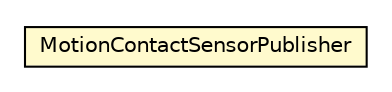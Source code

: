 #!/usr/local/bin/dot
#
# Class diagram 
# Generated by UMLGraph version R5_6-24-gf6e263 (http://www.umlgraph.org/)
#

digraph G {
	edge [fontname="Helvetica",fontsize=10,labelfontname="Helvetica",labelfontsize=10];
	node [fontname="Helvetica",fontsize=10,shape=plaintext];
	nodesep=0.25;
	ranksep=0.5;
	// org.universAAL.lddi.zwave.exporter.MotionContact.MotionContactSensorPublisher
	c5818859 [label=<<table title="org.universAAL.lddi.zwave.exporter.MotionContact.MotionContactSensorPublisher" border="0" cellborder="1" cellspacing="0" cellpadding="2" port="p" bgcolor="lemonChiffon" href="./MotionContactSensorPublisher.html">
		<tr><td><table border="0" cellspacing="0" cellpadding="1">
<tr><td align="center" balign="center"> MotionContactSensorPublisher </td></tr>
		</table></td></tr>
		</table>>, URL="./MotionContactSensorPublisher.html", fontname="Helvetica", fontcolor="black", fontsize=10.0];
}

